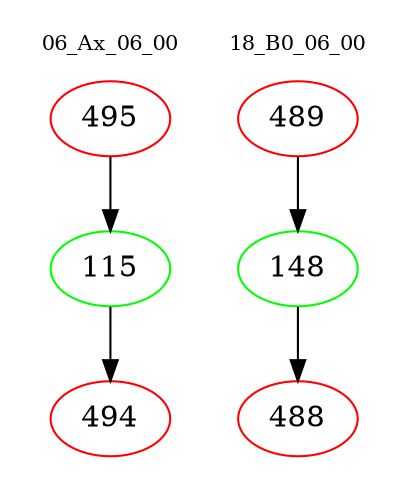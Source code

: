 digraph{
subgraph cluster_0 {
color = white
label = "06_Ax_06_00";
fontsize=10;
T0_495 [label="495", color="red"]
T0_495 -> T0_115 [color="black"]
T0_115 [label="115", color="green"]
T0_115 -> T0_494 [color="black"]
T0_494 [label="494", color="red"]
}
subgraph cluster_1 {
color = white
label = "18_B0_06_00";
fontsize=10;
T1_489 [label="489", color="red"]
T1_489 -> T1_148 [color="black"]
T1_148 [label="148", color="green"]
T1_148 -> T1_488 [color="black"]
T1_488 [label="488", color="red"]
}
}
